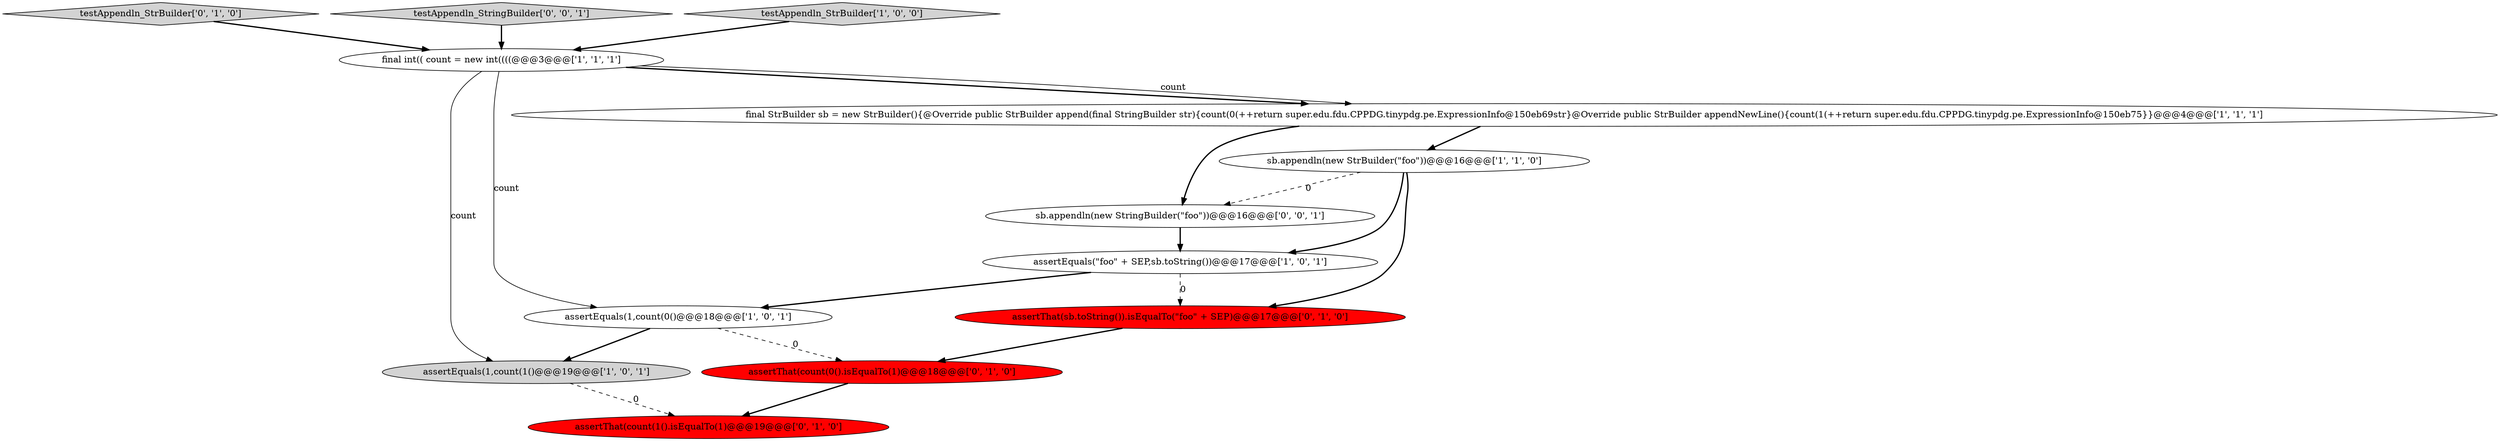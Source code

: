digraph {
4 [style = filled, label = "assertEquals(1,count(0()@@@18@@@['1', '0', '1']", fillcolor = white, shape = ellipse image = "AAA0AAABBB1BBB"];
3 [style = filled, label = "sb.appendln(new StrBuilder(\"foo\"))@@@16@@@['1', '1', '0']", fillcolor = white, shape = ellipse image = "AAA0AAABBB1BBB"];
12 [style = filled, label = "sb.appendln(new StringBuilder(\"foo\"))@@@16@@@['0', '0', '1']", fillcolor = white, shape = ellipse image = "AAA0AAABBB3BBB"];
8 [style = filled, label = "testAppendln_StrBuilder['0', '1', '0']", fillcolor = lightgray, shape = diamond image = "AAA0AAABBB2BBB"];
0 [style = filled, label = "final int(( count = new int((((@@@3@@@['1', '1', '1']", fillcolor = white, shape = ellipse image = "AAA0AAABBB1BBB"];
10 [style = filled, label = "assertThat(count(1().isEqualTo(1)@@@19@@@['0', '1', '0']", fillcolor = red, shape = ellipse image = "AAA1AAABBB2BBB"];
5 [style = filled, label = "assertEquals(1,count(1()@@@19@@@['1', '0', '1']", fillcolor = lightgray, shape = ellipse image = "AAA0AAABBB1BBB"];
2 [style = filled, label = "assertEquals(\"foo\" + SEP,sb.toString())@@@17@@@['1', '0', '1']", fillcolor = white, shape = ellipse image = "AAA0AAABBB1BBB"];
11 [style = filled, label = "testAppendln_StringBuilder['0', '0', '1']", fillcolor = lightgray, shape = diamond image = "AAA0AAABBB3BBB"];
7 [style = filled, label = "assertThat(count(0().isEqualTo(1)@@@18@@@['0', '1', '0']", fillcolor = red, shape = ellipse image = "AAA1AAABBB2BBB"];
1 [style = filled, label = "testAppendln_StrBuilder['1', '0', '0']", fillcolor = lightgray, shape = diamond image = "AAA0AAABBB1BBB"];
6 [style = filled, label = "final StrBuilder sb = new StrBuilder(){@Override public StrBuilder append(final StringBuilder str){count(0(++return super.edu.fdu.CPPDG.tinypdg.pe.ExpressionInfo@150eb69str}@Override public StrBuilder appendNewLine(){count(1(++return super.edu.fdu.CPPDG.tinypdg.pe.ExpressionInfo@150eb75}}@@@4@@@['1', '1', '1']", fillcolor = white, shape = ellipse image = "AAA0AAABBB1BBB"];
9 [style = filled, label = "assertThat(sb.toString()).isEqualTo(\"foo\" + SEP)@@@17@@@['0', '1', '0']", fillcolor = red, shape = ellipse image = "AAA1AAABBB2BBB"];
8->0 [style = bold, label=""];
3->9 [style = bold, label=""];
6->3 [style = bold, label=""];
12->2 [style = bold, label=""];
11->0 [style = bold, label=""];
1->0 [style = bold, label=""];
3->12 [style = dashed, label="0"];
0->4 [style = solid, label="count"];
3->2 [style = bold, label=""];
5->10 [style = dashed, label="0"];
9->7 [style = bold, label=""];
2->9 [style = dashed, label="0"];
0->6 [style = bold, label=""];
2->4 [style = bold, label=""];
4->5 [style = bold, label=""];
0->5 [style = solid, label="count"];
7->10 [style = bold, label=""];
4->7 [style = dashed, label="0"];
0->6 [style = solid, label="count"];
6->12 [style = bold, label=""];
}
